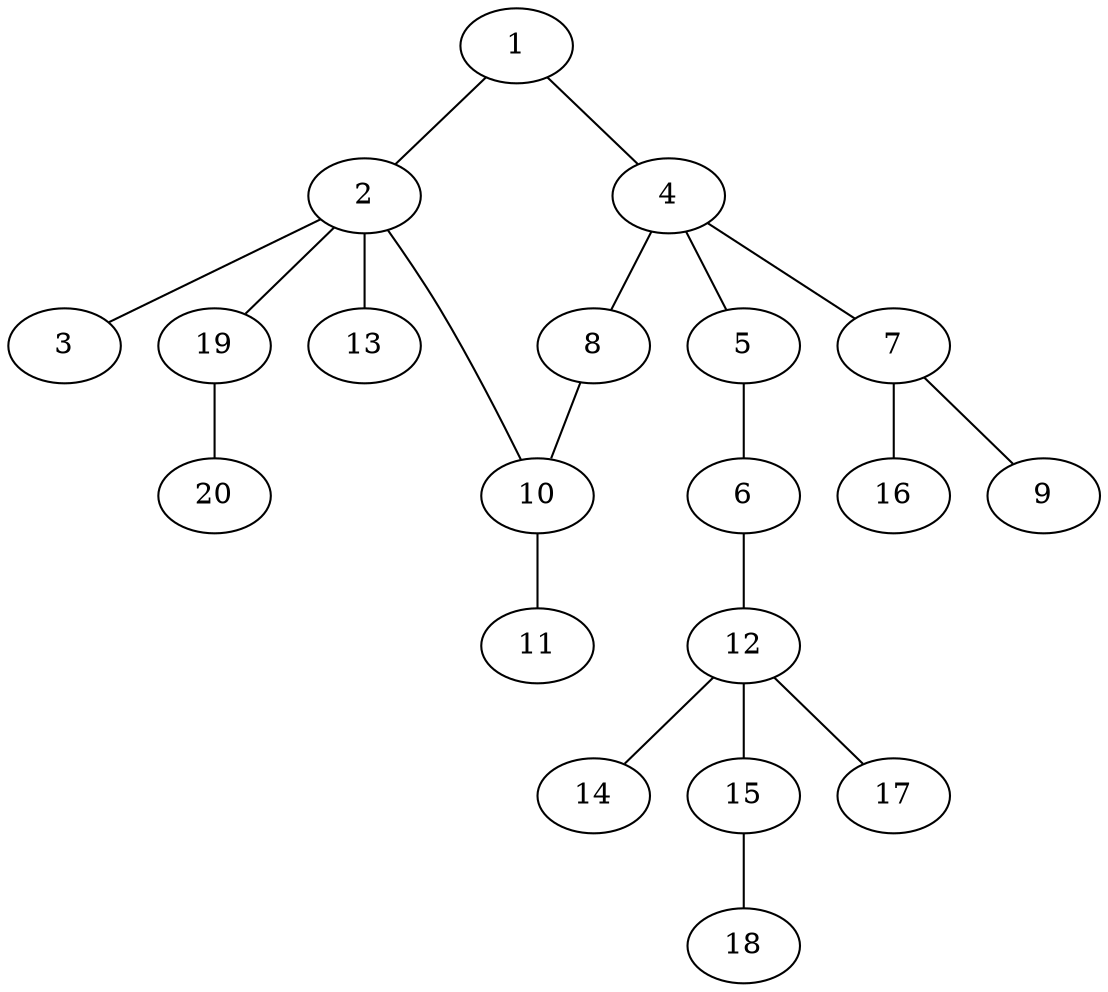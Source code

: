 graph graphname {1--2
1--4
2--3
2--10
2--13
2--19
4--5
4--7
4--8
5--6
6--12
7--9
7--16
8--10
10--11
12--14
12--15
12--17
15--18
19--20
}